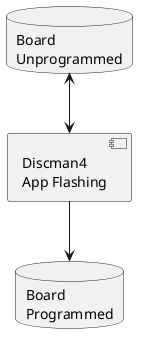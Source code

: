 
@startuml

skinparam linetype ortho

database "Board\nUnprogrammed" as unprogrammed
component "Discman4\nApp Flashing" as dm4Flashing
database "Board\nProgrammed" as programmed

unprogrammed <-d-> dm4Flashing
dm4Flashing -d-> programmed

@enduml

